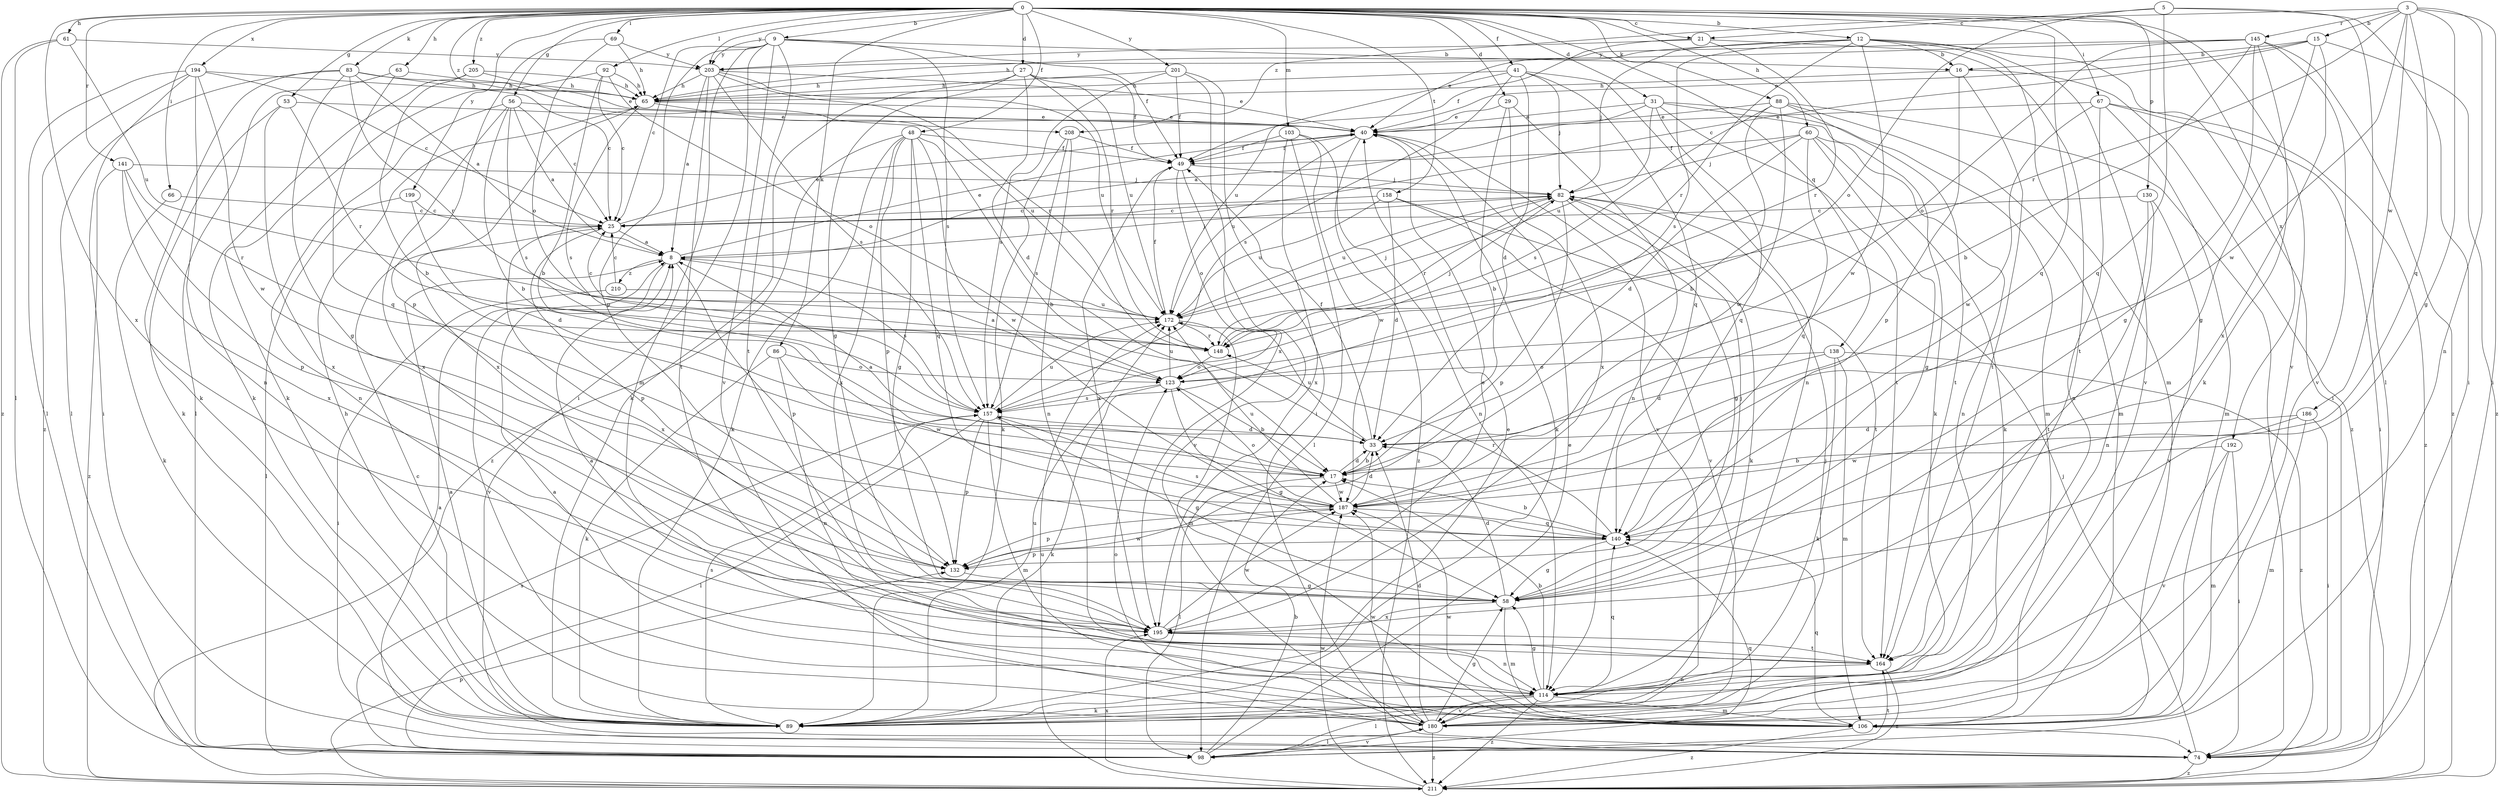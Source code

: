 strict digraph  {
0;
3;
5;
8;
9;
12;
15;
16;
17;
21;
25;
27;
29;
31;
33;
40;
41;
48;
49;
53;
56;
58;
60;
61;
63;
65;
66;
67;
69;
74;
82;
83;
86;
88;
89;
92;
98;
103;
106;
114;
123;
130;
132;
138;
140;
141;
145;
148;
157;
158;
164;
172;
180;
186;
187;
192;
194;
195;
199;
201;
203;
205;
208;
210;
211;
0 -> 9  [label=b];
0 -> 12  [label=b];
0 -> 21  [label=c];
0 -> 27  [label=d];
0 -> 29  [label=d];
0 -> 31  [label=d];
0 -> 41  [label=f];
0 -> 48  [label=f];
0 -> 53  [label=g];
0 -> 56  [label=g];
0 -> 60  [label=h];
0 -> 61  [label=h];
0 -> 63  [label=h];
0 -> 66  [label=i];
0 -> 67  [label=i];
0 -> 69  [label=i];
0 -> 83  [label=k];
0 -> 86  [label=k];
0 -> 88  [label=k];
0 -> 92  [label=l];
0 -> 103  [label=m];
0 -> 130  [label=p];
0 -> 138  [label=q];
0 -> 140  [label=q];
0 -> 141  [label=r];
0 -> 158  [label=t];
0 -> 180  [label=v];
0 -> 192  [label=x];
0 -> 194  [label=x];
0 -> 195  [label=x];
0 -> 199  [label=y];
0 -> 201  [label=y];
0 -> 203  [label=y];
0 -> 205  [label=z];
0 -> 208  [label=z];
3 -> 15  [label=b];
3 -> 58  [label=g];
3 -> 74  [label=i];
3 -> 114  [label=n];
3 -> 140  [label=q];
3 -> 145  [label=r];
3 -> 148  [label=r];
3 -> 186  [label=w];
3 -> 187  [label=w];
3 -> 208  [label=z];
5 -> 21  [label=c];
5 -> 74  [label=i];
5 -> 98  [label=l];
5 -> 123  [label=o];
5 -> 140  [label=q];
8 -> 40  [label=e];
8 -> 82  [label=j];
8 -> 132  [label=p];
8 -> 157  [label=s];
8 -> 180  [label=v];
8 -> 210  [label=z];
9 -> 16  [label=b];
9 -> 25  [label=c];
9 -> 49  [label=f];
9 -> 74  [label=i];
9 -> 106  [label=m];
9 -> 132  [label=p];
9 -> 157  [label=s];
9 -> 164  [label=t];
9 -> 180  [label=v];
9 -> 203  [label=y];
12 -> 16  [label=b];
12 -> 40  [label=e];
12 -> 74  [label=i];
12 -> 82  [label=j];
12 -> 106  [label=m];
12 -> 148  [label=r];
12 -> 157  [label=s];
12 -> 180  [label=v];
12 -> 187  [label=w];
15 -> 16  [label=b];
15 -> 25  [label=c];
15 -> 40  [label=e];
15 -> 58  [label=g];
15 -> 195  [label=x];
15 -> 211  [label=z];
16 -> 65  [label=h];
16 -> 132  [label=p];
16 -> 164  [label=t];
16 -> 211  [label=z];
17 -> 8  [label=a];
17 -> 33  [label=d];
17 -> 98  [label=l];
17 -> 187  [label=w];
21 -> 49  [label=f];
21 -> 148  [label=r];
21 -> 164  [label=t];
21 -> 203  [label=y];
25 -> 8  [label=a];
25 -> 40  [label=e];
25 -> 132  [label=p];
25 -> 195  [label=x];
27 -> 33  [label=d];
27 -> 49  [label=f];
27 -> 58  [label=g];
27 -> 65  [label=h];
27 -> 89  [label=k];
27 -> 148  [label=r];
27 -> 172  [label=u];
29 -> 17  [label=b];
29 -> 40  [label=e];
29 -> 114  [label=n];
29 -> 195  [label=x];
31 -> 8  [label=a];
31 -> 40  [label=e];
31 -> 89  [label=k];
31 -> 106  [label=m];
31 -> 140  [label=q];
31 -> 164  [label=t];
31 -> 172  [label=u];
33 -> 17  [label=b];
33 -> 49  [label=f];
33 -> 172  [label=u];
40 -> 49  [label=f];
40 -> 89  [label=k];
40 -> 172  [label=u];
40 -> 180  [label=v];
40 -> 211  [label=z];
41 -> 33  [label=d];
41 -> 65  [label=h];
41 -> 82  [label=j];
41 -> 114  [label=n];
41 -> 140  [label=q];
41 -> 157  [label=s];
41 -> 172  [label=u];
48 -> 17  [label=b];
48 -> 49  [label=f];
48 -> 58  [label=g];
48 -> 89  [label=k];
48 -> 132  [label=p];
48 -> 140  [label=q];
48 -> 187  [label=w];
48 -> 195  [label=x];
48 -> 211  [label=z];
49 -> 82  [label=j];
49 -> 123  [label=o];
49 -> 180  [label=v];
49 -> 195  [label=x];
53 -> 40  [label=e];
53 -> 89  [label=k];
53 -> 148  [label=r];
53 -> 195  [label=x];
56 -> 8  [label=a];
56 -> 17  [label=b];
56 -> 25  [label=c];
56 -> 40  [label=e];
56 -> 114  [label=n];
56 -> 157  [label=s];
56 -> 195  [label=x];
58 -> 33  [label=d];
58 -> 82  [label=j];
58 -> 106  [label=m];
58 -> 195  [label=x];
60 -> 33  [label=d];
60 -> 49  [label=f];
60 -> 58  [label=g];
60 -> 82  [label=j];
60 -> 89  [label=k];
60 -> 114  [label=n];
60 -> 140  [label=q];
61 -> 98  [label=l];
61 -> 172  [label=u];
61 -> 203  [label=y];
61 -> 211  [label=z];
63 -> 65  [label=h];
63 -> 98  [label=l];
63 -> 140  [label=q];
65 -> 40  [label=e];
65 -> 157  [label=s];
65 -> 172  [label=u];
65 -> 195  [label=x];
66 -> 25  [label=c];
66 -> 89  [label=k];
67 -> 40  [label=e];
67 -> 74  [label=i];
67 -> 106  [label=m];
67 -> 114  [label=n];
67 -> 187  [label=w];
67 -> 211  [label=z];
69 -> 65  [label=h];
69 -> 123  [label=o];
69 -> 132  [label=p];
69 -> 203  [label=y];
74 -> 8  [label=a];
74 -> 82  [label=j];
74 -> 211  [label=z];
82 -> 25  [label=c];
82 -> 58  [label=g];
82 -> 89  [label=k];
82 -> 132  [label=p];
82 -> 148  [label=r];
82 -> 172  [label=u];
83 -> 8  [label=a];
83 -> 25  [label=c];
83 -> 58  [label=g];
83 -> 65  [label=h];
83 -> 89  [label=k];
83 -> 98  [label=l];
83 -> 148  [label=r];
86 -> 89  [label=k];
86 -> 114  [label=n];
86 -> 123  [label=o];
86 -> 187  [label=w];
88 -> 17  [label=b];
88 -> 40  [label=e];
88 -> 74  [label=i];
88 -> 106  [label=m];
88 -> 157  [label=s];
88 -> 164  [label=t];
88 -> 187  [label=w];
89 -> 8  [label=a];
89 -> 25  [label=c];
89 -> 40  [label=e];
89 -> 157  [label=s];
89 -> 172  [label=u];
92 -> 17  [label=b];
92 -> 25  [label=c];
92 -> 65  [label=h];
92 -> 89  [label=k];
92 -> 123  [label=o];
98 -> 17  [label=b];
98 -> 40  [label=e];
98 -> 140  [label=q];
98 -> 157  [label=s];
98 -> 164  [label=t];
98 -> 180  [label=v];
103 -> 49  [label=f];
103 -> 98  [label=l];
103 -> 114  [label=n];
103 -> 187  [label=w];
103 -> 195  [label=x];
106 -> 8  [label=a];
106 -> 74  [label=i];
106 -> 140  [label=q];
106 -> 187  [label=w];
106 -> 211  [label=z];
114 -> 17  [label=b];
114 -> 58  [label=g];
114 -> 89  [label=k];
114 -> 98  [label=l];
114 -> 106  [label=m];
114 -> 140  [label=q];
114 -> 180  [label=v];
114 -> 211  [label=z];
123 -> 8  [label=a];
123 -> 17  [label=b];
123 -> 58  [label=g];
123 -> 89  [label=k];
123 -> 157  [label=s];
123 -> 172  [label=u];
130 -> 25  [label=c];
130 -> 114  [label=n];
130 -> 164  [label=t];
130 -> 180  [label=v];
132 -> 58  [label=g];
132 -> 187  [label=w];
138 -> 33  [label=d];
138 -> 89  [label=k];
138 -> 106  [label=m];
138 -> 123  [label=o];
138 -> 211  [label=z];
140 -> 17  [label=b];
140 -> 58  [label=g];
140 -> 132  [label=p];
140 -> 148  [label=r];
140 -> 157  [label=s];
141 -> 82  [label=j];
141 -> 132  [label=p];
141 -> 148  [label=r];
141 -> 195  [label=x];
141 -> 211  [label=z];
145 -> 17  [label=b];
145 -> 58  [label=g];
145 -> 65  [label=h];
145 -> 89  [label=k];
145 -> 123  [label=o];
145 -> 180  [label=v];
145 -> 203  [label=y];
145 -> 211  [label=z];
148 -> 82  [label=j];
148 -> 123  [label=o];
157 -> 33  [label=d];
157 -> 58  [label=g];
157 -> 98  [label=l];
157 -> 106  [label=m];
157 -> 132  [label=p];
157 -> 172  [label=u];
158 -> 25  [label=c];
158 -> 33  [label=d];
158 -> 164  [label=t];
158 -> 172  [label=u];
158 -> 180  [label=v];
164 -> 8  [label=a];
164 -> 114  [label=n];
164 -> 211  [label=z];
172 -> 25  [label=c];
172 -> 49  [label=f];
172 -> 82  [label=j];
172 -> 106  [label=m];
172 -> 148  [label=r];
180 -> 33  [label=d];
180 -> 58  [label=g];
180 -> 65  [label=h];
180 -> 82  [label=j];
180 -> 98  [label=l];
180 -> 123  [label=o];
180 -> 187  [label=w];
180 -> 211  [label=z];
186 -> 33  [label=d];
186 -> 74  [label=i];
186 -> 106  [label=m];
186 -> 187  [label=w];
187 -> 33  [label=d];
187 -> 123  [label=o];
187 -> 132  [label=p];
187 -> 140  [label=q];
187 -> 172  [label=u];
192 -> 17  [label=b];
192 -> 74  [label=i];
192 -> 106  [label=m];
192 -> 180  [label=v];
194 -> 25  [label=c];
194 -> 65  [label=h];
194 -> 74  [label=i];
194 -> 98  [label=l];
194 -> 114  [label=n];
194 -> 187  [label=w];
194 -> 211  [label=z];
195 -> 40  [label=e];
195 -> 114  [label=n];
195 -> 164  [label=t];
195 -> 187  [label=w];
199 -> 25  [label=c];
199 -> 33  [label=d];
199 -> 98  [label=l];
201 -> 49  [label=f];
201 -> 65  [label=h];
201 -> 74  [label=i];
201 -> 157  [label=s];
201 -> 195  [label=x];
203 -> 8  [label=a];
203 -> 40  [label=e];
203 -> 65  [label=h];
203 -> 148  [label=r];
203 -> 157  [label=s];
203 -> 164  [label=t];
203 -> 172  [label=u];
205 -> 17  [label=b];
205 -> 40  [label=e];
205 -> 65  [label=h];
205 -> 89  [label=k];
208 -> 49  [label=f];
208 -> 89  [label=k];
208 -> 114  [label=n];
208 -> 157  [label=s];
210 -> 25  [label=c];
210 -> 74  [label=i];
210 -> 172  [label=u];
211 -> 132  [label=p];
211 -> 172  [label=u];
211 -> 187  [label=w];
211 -> 195  [label=x];
}
